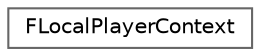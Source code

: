 digraph "Graphical Class Hierarchy"
{
 // INTERACTIVE_SVG=YES
 // LATEX_PDF_SIZE
  bgcolor="transparent";
  edge [fontname=Helvetica,fontsize=10,labelfontname=Helvetica,labelfontsize=10];
  node [fontname=Helvetica,fontsize=10,shape=box,height=0.2,width=0.4];
  rankdir="LR";
  Node0 [id="Node000000",label="FLocalPlayerContext",height=0.2,width=0.4,color="grey40", fillcolor="white", style="filled",URL="$d5/db0/structFLocalPlayerContext.html",tooltip="A context object that binds to a LocalPlayer."];
}
